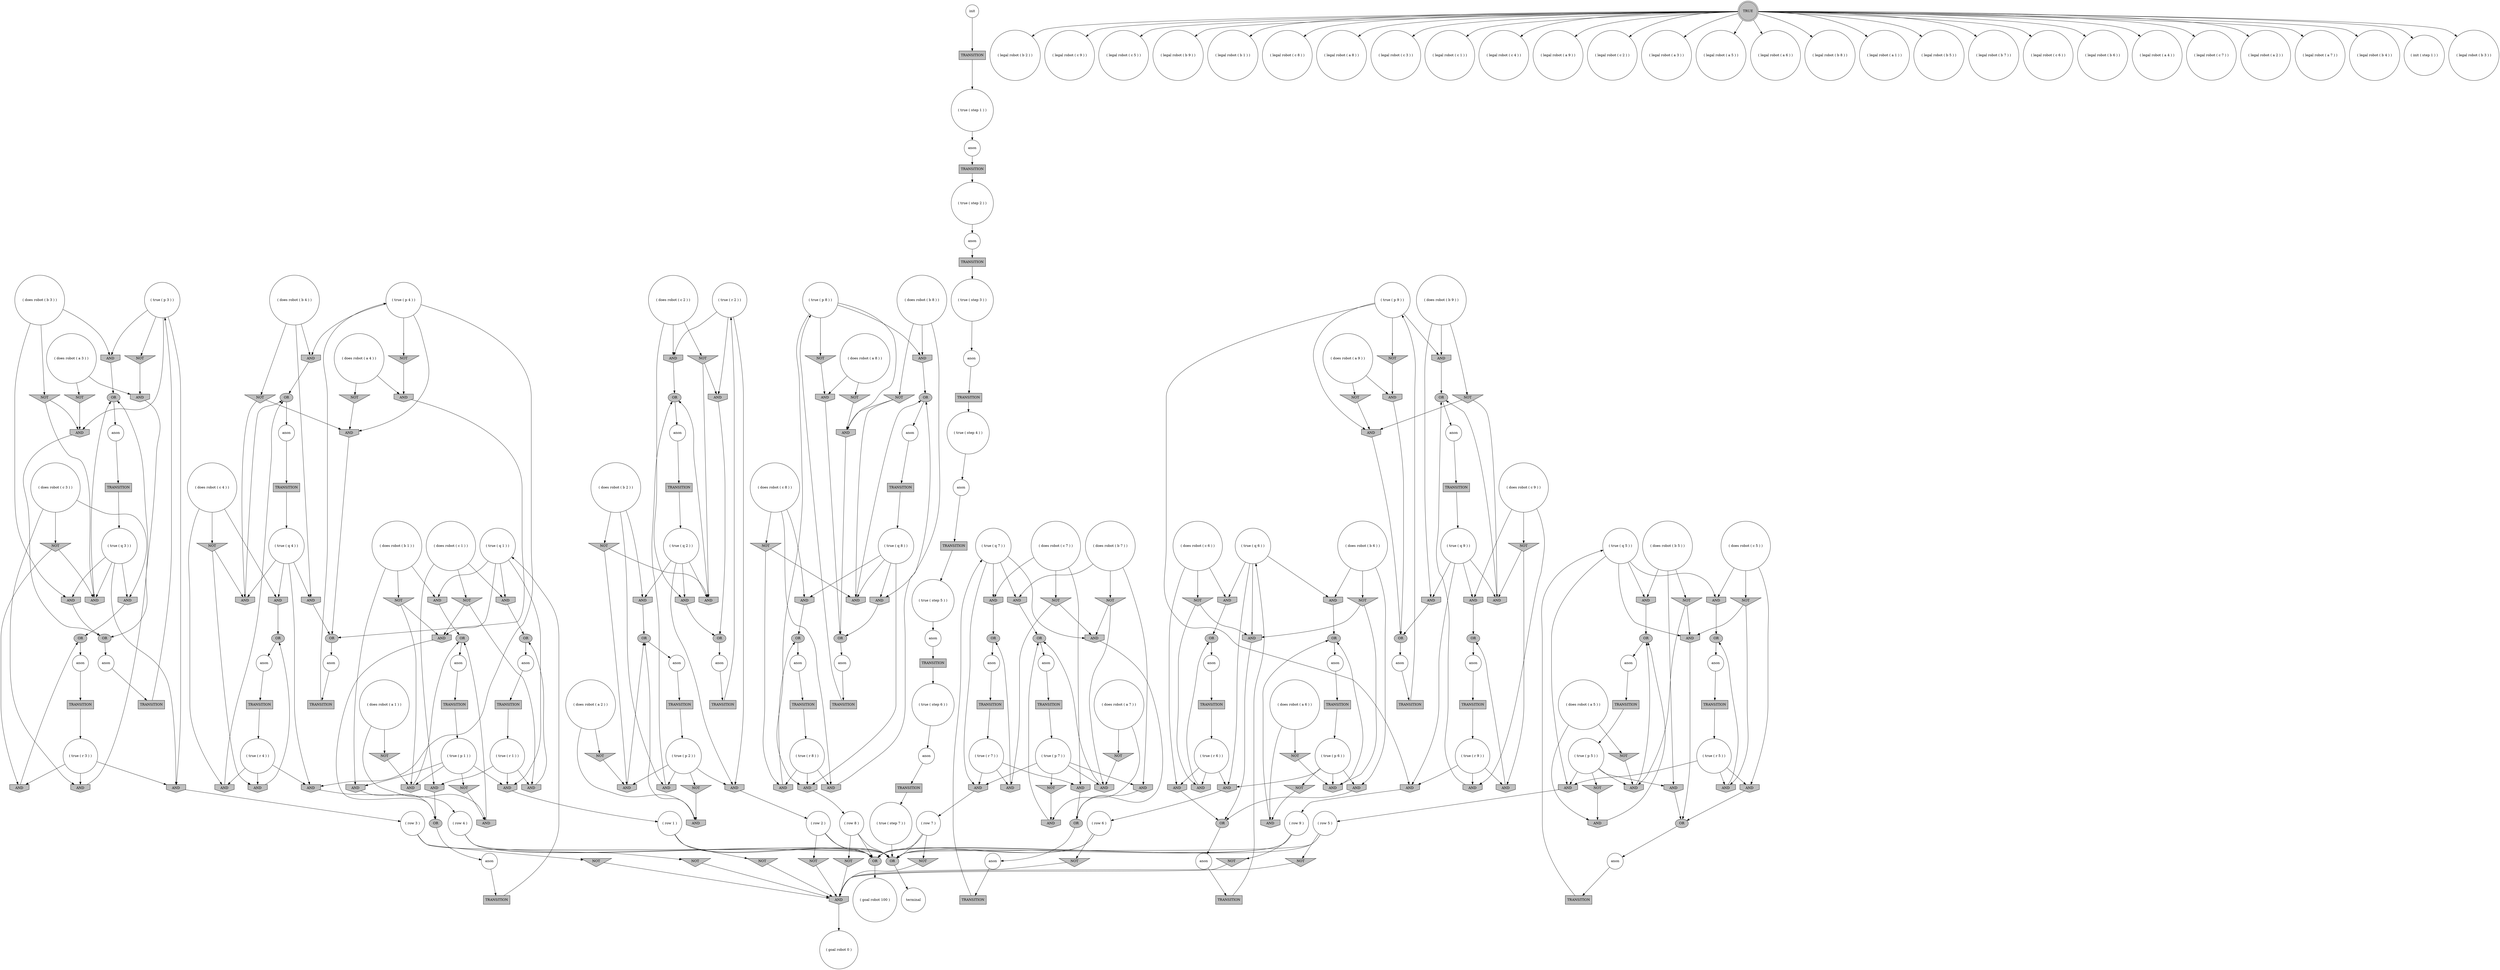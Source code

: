 digraph propNet
{
	"@2c8210fc"[shape=circle, style= filled, fillcolor=white, label="( true ( step 6 ) )"]; "@2c8210fc"->"@677456bc"; 
	"@67a5fb5a"[shape=circle, style= filled, fillcolor=white, label="( true ( p 3 ) )"]; "@67a5fb5a"->"@6726fef6"; "@67a5fb5a"->"@23bb9829"; "@67a5fb5a"->"@50c3d062"; "@67a5fb5a"->"@17eda64e"; 
	"@14e7bb91"[shape=circle, style= filled, fillcolor=white, label="( legal robot ( b 2 ) )"]; 
	"@63220fd1"[shape=circle, style= filled, fillcolor=white, label="( row 5 )"]; "@63220fd1"->"@76c7cadf"; "@63220fd1"->"@1898062f"; "@63220fd1"->"@6da05bdb"; 
	"@486af790"[shape=box, style= filled, fillcolor=grey, label="TRANSITION"]; "@486af790"->"@63a0eec3"; 
	"@7ff0a34"[shape=circle, style= filled, fillcolor=white, label="( does robot ( a 1 ) )"]; "@7ff0a34"->"@4b5386c2"; "@7ff0a34"->"@686fdca5"; 
	"@4fc4a198"[shape=invhouse, style= filled, fillcolor=grey, label="AND"]; "@4fc4a198"->"@54eb840f"; 
	"@6f628b8d"[shape=circle, style= filled, fillcolor=white, label="( does robot ( c 4 ) )"]; "@6f628b8d"->"@7f8837f1"; "@6f628b8d"->"@2eb80f1c"; "@6f628b8d"->"@1a21b97e"; 
	"@7bab2c3"[shape=circle, style= filled, fillcolor=white, label="( true ( step 1 ) )"]; "@7bab2c3"->"@feeb372"; 
	"@3739491b"[shape=invhouse, style= filled, fillcolor=grey, label="AND"]; "@3739491b"->"@4e07e80a"; 
	"@659e733e"[shape=circle, style= filled, fillcolor=white, label="( legal robot ( c 9 ) )"]; 
	"@6ea85b4"[shape=circle, style= filled, fillcolor=white, label="( does robot ( c 8 ) )"]; "@6ea85b4"->"@73e492d8"; "@6ea85b4"->"@eefeff8"; "@6ea85b4"->"@5dedb45"; 
	"@4ad61301"[shape=circle, style= filled, fillcolor=white, label="( does robot ( a 6 ) )"]; "@4ad61301"->"@aa0ebc2"; "@4ad61301"->"@5d4fa79d"; 
	"@14b03ea"[shape=box, style= filled, fillcolor=grey, label="TRANSITION"]; "@14b03ea"->"@796cefa8"; 
	"@39849daf"[shape=invtriangle, style= filled, fillcolor=grey, label="NOT"]; "@39849daf"->"@318c69a9"; "@39849daf"->"@74d8c3ee"; 
	"@67635aad"[shape=box, style= filled, fillcolor=grey, label="TRANSITION"]; "@67635aad"->"@56091d7c"; 
	"@2377ab84"[shape=box, style= filled, fillcolor=grey, label="TRANSITION"]; "@2377ab84"->"@7a73bc22"; 
	"@22f90137"[shape=circle, style= filled, fillcolor=white, label="( does robot ( a 9 ) )"]; "@22f90137"->"@3d2088db"; "@22f90137"->"@13f4cf6f"; 
	"@313816e0"[shape=invtriangle, style= filled, fillcolor=grey, label="NOT"]; "@313816e0"->"@5965e55e"; 
	"@7d9ccb73"[shape=invhouse, style= filled, fillcolor=grey, label="AND"]; "@7d9ccb73"->"@484dd014"; 
	"@20edbca8"[shape=invhouse, style= filled, fillcolor=grey, label="AND"]; "@20edbca8"->"@26e56ae"; 
	"@87b7b11"[shape=circle, style= filled, fillcolor=white, label="anon"]; "@87b7b11"->"@c77a748"; 
	"@1f48e23b"[shape=ellipse, style= filled, fillcolor=grey, label="OR"]; "@1f48e23b"->"@69fc9f88"; 
	"@14df33ae"[shape=ellipse, style= filled, fillcolor=grey, label="OR"]; "@14df33ae"->"@49b9ef36"; 
	"@1d2b9f14"[shape=circle, style= filled, fillcolor=white, label="( row 9 )"]; "@1d2b9f14"->"@76c7cadf"; "@1d2b9f14"->"@39bde3d2"; "@1d2b9f14"->"@6da05bdb"; 
	"@4d7c6bf"[shape=circle, style= filled, fillcolor=white, label="( does robot ( c 9 ) )"]; "@4d7c6bf"->"@69a18ee2"; "@4d7c6bf"->"@72392814"; "@4d7c6bf"->"@3bfc47"; 
	"@6ad21538"[shape=circle, style= filled, fillcolor=white, label="( goal robot 0 )"]; 
	"@3d2088db"[shape=invhouse, style= filled, fillcolor=grey, label="AND"]; "@3d2088db"->"@62a34b91"; 
	"@6b1ce2ad"[shape=circle, style= filled, fillcolor=white, label="anon"]; "@6b1ce2ad"->"@2dd5b883"; 
	"@64b041b0"[shape=box, style= filled, fillcolor=grey, label="TRANSITION"]; "@64b041b0"->"@487bd46a"; 
	"@698f352"[shape=circle, style= filled, fillcolor=white, label="anon"]; "@698f352"->"@14b03ea"; 
	"@7f32e910"[shape=box, style= filled, fillcolor=grey, label="TRANSITION"]; "@7f32e910"->"@4df93ace"; 
	"@7e92997e"[shape=invtriangle, style= filled, fillcolor=grey, label="NOT"]; "@7e92997e"->"@4a9b601d"; "@7e92997e"->"@304a0ac5"; 
	"@2a44b7f7"[shape=box, style= filled, fillcolor=grey, label="TRANSITION"]; "@2a44b7f7"->"@5cf346dc"; 
	"@7dc8f91e"[shape=circle, style= filled, fillcolor=white, label="( does robot ( c 6 ) )"]; "@7dc8f91e"->"@7746df77"; "@7dc8f91e"->"@2a47b35d"; "@7dc8f91e"->"@155b6116"; 
	"@356602cb"[shape=ellipse, style= filled, fillcolor=grey, label="OR"]; "@356602cb"->"@3c4178d0"; 
	"@22489c42"[shape=circle, style= filled, fillcolor=white, label="( legal robot ( c 5 ) )"]; 
	"@1f635484"[shape=invhouse, style= filled, fillcolor=grey, label="AND"]; "@1f635484"->"@238e8fe0"; 
	"@6648938"[shape=invhouse, style= filled, fillcolor=grey, label="AND"]; "@6648938"->"@484dd014"; 
	"@2f8bbc98"[shape=invtriangle, style= filled, fillcolor=grey, label="NOT"]; "@2f8bbc98"->"@61b80d9b"; 
	"@c77a748"[shape=box, style= filled, fillcolor=grey, label="TRANSITION"]; "@c77a748"->"@636f2067"; 
	"@1c0b049a"[shape=invhouse, style= filled, fillcolor=grey, label="AND"]; "@1c0b049a"->"@4e07e80a"; 
	"@73e492d8"[shape=invhouse, style= filled, fillcolor=grey, label="AND"]; "@73e492d8"->"@fbb8694"; 
	"@60666a53"[shape=circle, style= filled, fillcolor=white, label="( row 3 )"]; "@60666a53"->"@76c7cadf"; "@60666a53"->"@6da05bdb"; "@60666a53"->"@2f8bbc98"; 
	"@4e07e80a"[shape=ellipse, style= filled, fillcolor=grey, label="OR"]; "@4e07e80a"->"@6913108b"; 
	"@264d40df"[shape=invtriangle, style= filled, fillcolor=grey, label="NOT"]; "@264d40df"->"@19de041e"; "@264d40df"->"@18856447"; 
	"@a2ba05"[shape=circle, style= filled, fillcolor=white, label="( legal robot ( b 9 ) )"]; 
	"@589cecf"[shape=box, style= filled, fillcolor=grey, label="TRANSITION"]; "@589cecf"->"@786167d"; 
	"@415b15ab"[shape=box, style= filled, fillcolor=grey, label="TRANSITION"]; "@415b15ab"->"@4aa193fe"; 
	"@4a9b601d"[shape=invhouse, style= filled, fillcolor=grey, label="AND"]; "@4a9b601d"->"@58dcdffc"; 
	"@7446a09b"[shape=invtriangle, style= filled, fillcolor=grey, label="NOT"]; "@7446a09b"->"@48da5bc0"; "@7446a09b"->"@58b45130"; 
	"@2586b11c"[shape=box, style= filled, fillcolor=grey, label="TRANSITION"]; "@2586b11c"->"@3241b635"; 
	"@44091520"[shape=invtriangle, style= filled, fillcolor=grey, label="NOT"]; "@44091520"->"@23bb9829"; "@44091520"->"@304a0ac5"; 
	"@132cd8d4"[shape=circle, style= filled, fillcolor=white, label="( does robot ( b 4 ) )"]; "@132cd8d4"->"@79123c5f"; "@132cd8d4"->"@654f5021"; "@132cd8d4"->"@4446a5c4"; 
	"@2484de3c"[shape=circle, style= filled, fillcolor=white, label="( true ( p 2 ) )"]; "@2484de3c"->"@20a83c2a"; "@2484de3c"->"@6f96eed5"; "@2484de3c"->"@469695f"; "@2484de3c"->"@3eeabd2f"; 
	"@3e617584"[shape=invhouse, style= filled, fillcolor=grey, label="AND"]; "@3e617584"->"@4e07e80a"; 
	"@140fbbbc"[shape=circle, style= filled, fillcolor=white, label="anon"]; "@140fbbbc"->"@64b041b0"; 
	"@1c4c94e5"[shape=circle, style= filled, fillcolor=white, label="( true ( q 2 ) )"]; "@1c4c94e5"->"@3c07ae6d"; "@1c4c94e5"->"@6f96eed5"; "@1c4c94e5"->"@22e38fca"; "@1c4c94e5"->"@74d8c3ee"; 
	"@4b5386c2"[shape=invtriangle, style= filled, fillcolor=grey, label="NOT"]; "@4b5386c2"->"@58b45130"; 
	"@6913108b"[shape=circle, style= filled, fillcolor=white, label="anon"]; "@6913108b"->"@1a687ae0"; 
	"@6487cd5c"[shape=circle, style= filled, fillcolor=white, label="anon"]; "@6487cd5c"->"@66e9b6a"; 
	"@4df93ace"[shape=circle, style= filled, fillcolor=white, label="( true ( q 6 ) )"]; "@4df93ace"->"@7746df77"; "@4df93ace"->"@32b8f675"; "@4df93ace"->"@899ff91"; "@4df93ace"->"@19de041e"; 
	"@44af17c7"[shape=circle, style= filled, fillcolor=white, label="( row 4 )"]; "@44af17c7"->"@76c7cadf"; "@44af17c7"->"@6da05bdb"; "@44af17c7"->"@7f0ab78a"; 
	"@7f0ab78a"[shape=invtriangle, style= filled, fillcolor=grey, label="NOT"]; "@7f0ab78a"->"@61b80d9b"; 
	"@786167d"[shape=circle, style= filled, fillcolor=white, label="( true ( r 8 ) )"]; "@786167d"->"@6e62be97"; "@786167d"->"@5dedb45"; "@786167d"->"@2a738a71"; 
	"@5170a650"[shape=circle, style= filled, fillcolor=white, label="( does robot ( b 8 ) )"]; "@5170a650"->"@7b6bb7d9"; "@5170a650"->"@708420ae"; "@5170a650"->"@3ab6f7f5"; 
	"@74a638fc"[shape=box, style= filled, fillcolor=grey, label="TRANSITION"]; "@74a638fc"->"@c58f769"; 
	"@48da5bc0"[shape=invhouse, style= filled, fillcolor=grey, label="AND"]; "@48da5bc0"->"@1f48e23b"; 
	"@13ced821"[shape=circle, style= filled, fillcolor=white, label="( does robot ( c 7 ) )"]; "@13ced821"->"@1f635484"; "@13ced821"->"@70cf68af"; "@13ced821"->"@20edbca8"; 
	"@1c39bf12"[shape=circle, style= filled, fillcolor=white, label="( true ( p 4 ) )"]; "@1c39bf12"->"@5ce8787a"; "@1c39bf12"->"@79123c5f"; "@1c39bf12"->"@148e7f54"; "@1c39bf12"->"@af4627"; 
	"@58dcdffc"[shape=ellipse, style= filled, fillcolor=grey, label="OR"]; "@58dcdffc"->"@cf546f8"; 
	"@70bdd2e7"[shape=invtriangle, style= filled, fillcolor=grey, label="NOT"]; "@70bdd2e7"->"@3e617584"; 
	"@5fb7565"[shape=circle, style= filled, fillcolor=white, label="( true ( q 1 ) )"]; "@5fb7565"->"@66863941"; "@5fb7565"->"@48da5bc0"; "@5fb7565"->"@61d688e2"; "@5fb7565"->"@5a0eddac"; 
	"@6f96eed5"[shape=invhouse, style= filled, fillcolor=grey, label="AND"]; "@6f96eed5"->"@12910b0b"; 
	"@314585"[shape=circle, style= filled, fillcolor=white, label="( does robot ( b 7 ) )"]; "@314585"->"@22cb1edc"; "@314585"->"@2735877f"; "@314585"->"@1c0b049a"; 
	"@72392814"[shape=invtriangle, style= filled, fillcolor=grey, label="NOT"]; "@72392814"->"@67673a2"; "@72392814"->"@152e7cb6"; 
	"@6da05bdb"[shape=ellipse, style= filled, fillcolor=grey, label="OR"]; "@6da05bdb"->"@3aeebf17"; 
	"@f3f348b"[shape=circle, style= filled, fillcolor=white, label="( does robot ( c 3 ) )"]; "@f3f348b"->"@dbb205a"; "@f3f348b"->"@7e92997e"; "@f3f348b"->"@d89d7eb"; 
	"@7331f919"[shape=circle, style= filled, fillcolor=white, label="anon"]; "@7331f919"->"@42ebaf12"; 
	"@3ab6f7f5"[shape=invtriangle, style= filled, fillcolor=grey, label="NOT"]; "@3ab6f7f5"->"@5965e55e"; "@3ab6f7f5"->"@425113f0"; 
	"@63a0eec3"[shape=circle, style= filled, fillcolor=white, label="( true ( step 4 ) )"]; "@63a0eec3"->"@87b7b11"; 
	"@307b56e"[shape=circle, style= filled, fillcolor=white, label="anon"]; "@307b56e"->"@74a638fc"; 
	"@6c97f621"[shape=circle, style= filled, fillcolor=white, label="anon"]; "@6c97f621"->"@67635aad"; 
	"@40944dbd"[shape=invhouse, style= filled, fillcolor=grey, label="AND"]; "@40944dbd"->"@dd0feea"; 
	"@4446a5c4"[shape=invhouse, style= filled, fillcolor=grey, label="AND"]; "@4446a5c4"->"@64623367"; 
	"@c0fe89a"[shape=invtriangle, style= filled, fillcolor=grey, label="NOT"]; "@c0fe89a"->"@686fdca5"; 
	"@2653aed4"[shape=box, style= filled, fillcolor=grey, label="TRANSITION"]; "@2653aed4"->"@2755d4be"; 
	"@32b8f675"[shape=invhouse, style= filled, fillcolor=grey, label="AND"]; "@32b8f675"->"@16a99013"; 
	"@1839474b"[shape=invhouse, style= filled, fillcolor=grey, label="AND"]; "@1839474b"->"@4b17b450"; 
	"@45f04ea6"[shape=invtriangle, style= filled, fillcolor=grey, label="NOT"]; "@45f04ea6"->"@23bb9829"; 
	"@46c0fc8e"[shape=circle, style= filled, fillcolor=white, label="( does robot ( a 3 ) )"]; "@46c0fc8e"->"@45f04ea6"; "@46c0fc8e"->"@73415727"; 
	"@487bd46a"[shape=circle, style= filled, fillcolor=white, label="( true ( r 5 ) )"]; "@487bd46a"->"@43eeba19"; "@487bd46a"->"@30db95a1"; "@487bd46a"->"@40944dbd"; 
	"@af4627"[shape=invhouse, style= filled, fillcolor=grey, label="AND"]; "@af4627"->"@44af17c7"; 
	"@59d794d"[shape=box, style= filled, fillcolor=grey, label="TRANSITION"]; "@59d794d"->"@67a5fb5a"; 
	"@73415727"[shape=invhouse, style= filled, fillcolor=grey, label="AND"]; "@73415727"->"@54eb840f"; 
	"@54c707c1"[shape=circle, style= filled, fillcolor=white, label="( does robot ( b 5 ) )"]; "@54c707c1"->"@56ce3b62"; "@54c707c1"->"@3e40f7a8"; "@54c707c1"->"@6648938"; 
	"@66863941"[shape=invhouse, style= filled, fillcolor=grey, label="AND"]; "@66863941"->"@7570b819"; 
	"@76c7cadf"[shape=ellipse, style= filled, fillcolor=grey, label="OR"]; "@76c7cadf"->"@36d83365"; 
	"@38f8ff42"[shape=circle, style= filled, fillcolor=white, label="( legal robot ( b 1 ) )"]; 
	"@741b3967"[shape=invhouse, style= filled, fillcolor=grey, label="AND"]; "@741b3967"->"@6ca02839"; 
	"@76086988"[shape=circle, style= filled, fillcolor=white, label="( legal robot ( c 8 ) )"]; 
	"@19fcbac1"[shape=circle, style= filled, fillcolor=white, label="anon"]; "@19fcbac1"->"@2586b11c"; 
	"@226e8504"[shape=circle, style= filled, fillcolor=white, label="( legal robot ( a 8 ) )"]; 
	"@134683c0"[shape=invhouse, style= filled, fillcolor=grey, label="AND"]; "@134683c0"->"@49d29a78"; 
	"@54eb840f"[shape=ellipse, style= filled, fillcolor=grey, label="OR"]; "@54eb840f"->"@322b2057"; 
	"@195b6aad"[shape=circle, style= filled, fillcolor=white, label="( does robot ( b 9 ) )"]; "@195b6aad"->"@40b890dc"; "@195b6aad"->"@134683c0"; "@195b6aad"->"@61e58565"; 
	"@18856447"[shape=invhouse, style= filled, fillcolor=grey, label="AND"]; "@18856447"->"@356602cb"; 
	"@6d7ffbf"[shape=circle, style= filled, fillcolor=white, label="( legal robot ( c 3 ) )"]; 
	"@530ce397"[shape=ellipse, style= filled, fillcolor=grey, label="OR"]; "@530ce397"->"@7331f919"; 
	"@4beb2473"[shape=circle, style= filled, fillcolor=white, label="( does robot ( a 8 ) )"]; "@4beb2473"->"@6ee6361e"; "@4beb2473"->"@313816e0"; 
	"@15e8e5a7"[shape=circle, style= filled, fillcolor=white, label="( true ( p 1 ) )"]; "@15e8e5a7"->"@66863941"; "@15e8e5a7"->"@4cd297c0"; "@15e8e5a7"->"@58b45130"; "@15e8e5a7"->"@c0fe89a"; 
	"@2d9b4fac"[shape=invtriangle, style= filled, fillcolor=grey, label="NOT"]; "@2d9b4fac"->"@61b80d9b"; 
	"@22e38fca"[shape=invhouse, style= filled, fillcolor=grey, label="AND"]; "@22e38fca"->"@2d58497c"; 
	"@33bc6533"[shape=invhouse, style= filled, fillcolor=grey, label="AND"]; "@33bc6533"->"@1d2b9f14"; 
	"@10731f3f"[shape=circle, style= filled, fillcolor=white, label="( legal robot ( c 1 ) )"]; 
	"@654f5021"[shape=invtriangle, style= filled, fillcolor=grey, label="NOT"]; "@654f5021"->"@3a15da7d"; "@654f5021"->"@148e7f54"; 
	"@5a388c74"[shape=circle, style= filled, fillcolor=white, label="( true ( r 6 ) )"]; "@5a388c74"->"@32b8f675"; "@5a388c74"->"@2a47b35d"; "@5a388c74"->"@2242f64e"; 
	"@ff21056"[shape=circle, style= filled, fillcolor=white, label="anon"]; "@ff21056"->"@6fa8bd74"; 
	"@23b6c184"[shape=circle, style= filled, fillcolor=white, label="anon"]; "@23b6c184"->"@4ce76438"; 
	"@74d8c3ee"[shape=invhouse, style= filled, fillcolor=grey, label="AND"]; "@74d8c3ee"->"@3600e312"; 
	"@28caea19"[shape=box, style= filled, fillcolor=grey, label="TRANSITION"]; "@28caea19"->"@1c190c99"; 
	"@64428527"[shape=circle, style= filled, fillcolor=white, label="( does robot ( c 5 ) )"]; "@64428527"->"@30db95a1"; "@64428527"->"@4b33f6dd"; "@64428527"->"@48fafd42"; 
	"@55eb1db2"[shape=invtriangle, style= filled, fillcolor=grey, label="NOT"]; "@55eb1db2"->"@3eeabd2f"; 
	"@7b6bb7d9"[shape=invhouse, style= filled, fillcolor=grey, label="AND"]; "@7b6bb7d9"->"@47ed081"; 
	"@10439d3b"[shape=box, style= filled, fillcolor=grey, label="TRANSITION"]; "@10439d3b"->"@2484de3c"; 
	"@71fc3828"[shape=invhouse, style= filled, fillcolor=grey, label="AND"]; "@71fc3828"->"@7168afdd"; 
	"@4599d5b"[shape=circle, style= filled, fillcolor=white, label="( does robot ( a 4 ) )"]; "@4599d5b"->"@6b0cc9b4"; "@4599d5b"->"@223dc13d"; 
	"@69fc9f88"[shape=circle, style= filled, fillcolor=white, label="anon"]; "@69fc9f88"->"@1c493dca"; 
	"@155b6116"[shape=invtriangle, style= filled, fillcolor=grey, label="NOT"]; "@155b6116"->"@2242f64e"; "@155b6116"->"@19de041e"; 
	"@6ee6361e"[shape=invhouse, style= filled, fillcolor=grey, label="AND"]; "@6ee6361e"->"@14df33ae"; 
	"@6080669d"[shape=circle, style= filled, fillcolor=white, label="anon"]; "@6080669d"->"@589cecf"; 
	"@6b0cc9b4"[shape=invtriangle, style= filled, fillcolor=grey, label="NOT"]; "@6b0cc9b4"->"@148e7f54"; 
	"@64623367"[shape=ellipse, style= filled, fillcolor=grey, label="OR"]; "@64623367"->"@6b1ce2ad"; 
	"@19de041e"[shape=invhouse, style= filled, fillcolor=grey, label="AND"]; "@19de041e"->"@6ca02839"; 
	"@42ebaf12"[shape=box, style= filled, fillcolor=grey, label="TRANSITION"]; "@42ebaf12"->"@54be8c3e"; 
	"@7168afdd"[shape=ellipse, style= filled, fillcolor=grey, label="OR"]; "@7168afdd"->"@ff21056"; 
	"@39bde3d2"[shape=invtriangle, style= filled, fillcolor=grey, label="NOT"]; "@39bde3d2"->"@61b80d9b"; 
	"@5025bd56"[shape=invhouse, style= filled, fillcolor=grey, label="AND"]; "@5025bd56"->"@3600e312"; 
	"@2735877f"[shape=invhouse, style= filled, fillcolor=grey, label="AND"]; "@2735877f"->"@26e56ae"; 
	"@2242f64e"[shape=invhouse, style= filled, fillcolor=grey, label="AND"]; "@2242f64e"->"@5d0e8647"; 
	"@219b6225"[shape=circle, style= filled, fillcolor=white, label="anon"]; "@219b6225"->"@42bc0eba"; 
	"@4aa193fe"[shape=circle, style= filled, fillcolor=white, label="( true ( r 9 ) )"]; "@4aa193fe"->"@67673a2"; "@4aa193fe"->"@69a18ee2"; "@4aa193fe"->"@33bc6533"; 
	"@1c493dca"[shape=box, style= filled, fillcolor=grey, label="TRANSITION"]; "@1c493dca"->"@5fb7565"; 
	"@53786b79"[shape=circle, style= filled, fillcolor=white, label="( legal robot ( c 4 ) )"]; 
	"@cf546f8"[shape=circle, style= filled, fillcolor=white, label="anon"]; "@cf546f8"->"@6b64bff9"; 
	"@c9c6201"[shape=invtriangle, style= filled, fillcolor=grey, label="NOT"]; "@c9c6201"->"@6ee6361e"; 
	"@2755d4be"[shape=circle, style= filled, fillcolor=white, label="( true ( p 6 ) )"]; "@2755d4be"->"@32b8f675"; "@2755d4be"->"@741b3967"; "@2755d4be"->"@18856447"; "@2755d4be"->"@4f444356"; 
	"@36d83365"[shape=circle, style= filled, fillcolor=white, label="( goal robot 100 )"]; 
	"@15517e5e"[shape=invhouse, style= filled, fillcolor=grey, label="AND"]; "@15517e5e"->"@1f48e23b"; 
	"@706a4d1a"[shape=circle, style= filled, fillcolor=white, label="( does robot ( a 7 ) )"]; "@706a4d1a"->"@673a95af"; "@706a4d1a"->"@3e617584"; 
	"@5d0e8647"[shape=ellipse, style= filled, fillcolor=grey, label="OR"]; "@5d0e8647"->"@6491cf0b"; 
	"@2a47b35d"[shape=invhouse, style= filled, fillcolor=grey, label="AND"]; "@2a47b35d"->"@6ca02839"; 
	"@fbb8694"[shape=ellipse, style= filled, fillcolor=grey, label="OR"]; "@fbb8694"->"@6080669d"; 
	"@23bb9829"[shape=invhouse, style= filled, fillcolor=grey, label="AND"]; "@23bb9829"->"@54eb840f"; 
	"@2d58497c"[shape=ellipse, style= filled, fillcolor=grey, label="OR"]; "@2d58497c"->"@7f408325"; 
	"@4ab4faeb"[shape=circle, style= filled, fillcolor=white, label="( legal robot ( a 9 ) )"]; 
	"@43422d0b"[shape=invtriangle, style= filled, fillcolor=grey, label="NOT"]; "@43422d0b"->"@61b80d9b"; 
	"@2d5e8aa5"[shape=invhouse, style= filled, fillcolor=grey, label="AND"]; "@2d5e8aa5"->"@62a34b91"; 
	"@67214626"[shape=circle, style= filled, fillcolor=white, label="( does robot ( c 2 ) )"]; "@67214626"->"@3c07ae6d"; "@67214626"->"@39849daf"; "@67214626"->"@5025bd56"; 
	"@899ff91"[shape=invhouse, style= filled, fillcolor=grey, label="AND"]; "@899ff91"->"@356602cb"; 
	"@6e62be97"[shape=invhouse, style= filled, fillcolor=grey, label="AND"]; "@6e62be97"->"@5585c0de"; 
	"@42bc0eba"[shape=box, style= filled, fillcolor=grey, label="TRANSITION"]; "@42bc0eba"->"@622f996f"; 
	"@238e8fe0"[shape=ellipse, style= filled, fillcolor=grey, label="OR"]; "@238e8fe0"->"@6487cd5c"; 
	"@13f16b4"[shape=circle, style= filled, fillcolor=white, label="anon"]; "@13f16b4"->"@63edf84f"; 
	"@21cf243b"[shape=box, style= filled, fillcolor=grey, label="TRANSITION"]; "@21cf243b"->"@1c4c94e5"; 
	"@223dc13d"[shape=invhouse, style= filled, fillcolor=grey, label="AND"]; "@223dc13d"->"@64623367"; 
	"@470794d4"[shape=box, style= filled, fillcolor=grey, label="TRANSITION"]; "@470794d4"->"@2364de59"; 
	"@7570b819"[shape=circle, style= filled, fillcolor=white, label="( row 1 )"]; "@7570b819"->"@76c7cadf"; "@7570b819"->"@43422d0b"; "@7570b819"->"@6da05bdb"; 
	"@5965e55e"[shape=invhouse, style= filled, fillcolor=grey, label="AND"]; "@5965e55e"->"@14df33ae"; 
	"@622f996f"[shape=circle, style= filled, fillcolor=white, label="( true ( q 9 ) )"]; "@622f996f"->"@33bc6533"; "@622f996f"->"@61e58565"; "@622f996f"->"@3bfc47"; "@622f996f"->"@152e7cb6"; 
	"@79123c5f"[shape=invhouse, style= filled, fillcolor=grey, label="AND"]; "@79123c5f"->"@60487c5f"; 
	"@36dd725b"[shape=circle, style= filled, fillcolor=white, label="anon"]; "@36dd725b"->"@28caea19"; 
	"@305e9d7a"[shape=box, style= filled, fillcolor=grey, label="TRANSITION"]; "@305e9d7a"->"@7bab2c3"; 
	"@5a01f91"[shape=circle, style= filled, fillcolor=white, label="( legal robot ( c 2 ) )"]; 
	"@61b80d9b"[shape=invhouse, style= filled, fillcolor=grey, label="AND"]; "@61b80d9b"->"@6ad21538"; 
	"@45570f5c"[shape=invhouse, style= filled, fillcolor=grey, label="AND"]; "@45570f5c"->"@26e56ae"; 
	"@2fc5809e"[shape=circle, style= filled, fillcolor=white, label="( legal robot ( a 3 ) )"]; 
	"@22cb1edc"[shape=invtriangle, style= filled, fillcolor=grey, label="NOT"]; "@22cb1edc"->"@3739491b"; "@22cb1edc"->"@45570f5c"; 
	"@63edf84f"[shape=box, style= filled, fillcolor=grey, label="TRANSITION"]; "@63edf84f"->"@326cbecf"; 
	"@469695f"[shape=invhouse, style= filled, fillcolor=grey, label="AND"]; "@469695f"->"@3600e312"; 
	"@1ae2b9e5"[shape=invhouse, style= filled, fillcolor=grey, label="AND"]; "@1ae2b9e5"->"@785606f3"; 
	"@feeb372"[shape=circle, style= filled, fillcolor=white, label="anon"]; "@feeb372"->"@479d4f72"; 
	"@54be8c3e"[shape=circle, style= filled, fillcolor=white, label="( true ( q 3 ) )"]; "@54be8c3e"->"@6726fef6"; "@54be8c3e"->"@d89d7eb"; "@54be8c3e"->"@304a0ac5"; "@54be8c3e"->"@4fc4a198"; 
	"@caa559d"[shape=circle, style= filled, fillcolor=white, label="( legal robot ( a 5 ) )"]; 
	"@743bce70"[shape=circle, style= filled, fillcolor=white, label="anon"]; "@743bce70"->"@21cf243b"; 
	"@5d4fa79d"[shape=invtriangle, style= filled, fillcolor=grey, label="NOT"]; "@5d4fa79d"->"@18856447"; 
	"@4ce76438"[shape=box, style= filled, fillcolor=grey, label="TRANSITION"]; "@4ce76438"->"@2c8210fc"; 
	"@7f408325"[shape=circle, style= filled, fillcolor=white, label="anon"]; "@7f408325"->"@10439d3b"; 
	"@62a34b91"[shape=ellipse, style= filled, fillcolor=grey, label="OR"]; "@62a34b91"->"@4eb64f2e"; 
	"@3241b635"[shape=circle, style= filled, fillcolor=white, label="( true ( q 7 ) )"]; "@3241b635"->"@45570f5c"; "@3241b635"->"@1f635484"; "@3241b635"->"@1ae2b9e5"; "@3241b635"->"@1c0b049a"; 
	"@65cb048e"[shape=circle, style= filled, fillcolor=white, label="( true ( r 1 ) )"]; "@65cb048e"->"@66863941"; "@65cb048e"->"@15517e5e"; "@65cb048e"->"@71fc3828"; 
	"@66a8a81c"[shape=circle, style= filled, fillcolor=white, label="( legal robot ( a 6 ) )"]; 
	"@5585c0de"[shape=circle, style= filled, fillcolor=white, label="( row 8 )"]; "@5585c0de"->"@76c7cadf"; "@5585c0de"->"@1b332109"; "@5585c0de"->"@6da05bdb"; 
	"@3ffaf3f4"[shape=box, style= filled, fillcolor=grey, label="TRANSITION"]; "@3ffaf3f4"->"@12fcdf5"; 
	"@708420ae"[shape=invhouse, style= filled, fillcolor=grey, label="AND"]; "@708420ae"->"@14df33ae"; 
	"@12910b0b"[shape=circle, style= filled, fillcolor=white, label="( row 2 )"]; "@12910b0b"->"@76c7cadf"; "@12910b0b"->"@2d9b4fac"; "@12910b0b"->"@6da05bdb"; 
	"@d89d7eb"[shape=invhouse, style= filled, fillcolor=grey, label="AND"]; "@d89d7eb"->"@58dcdffc"; 
	"@6c98a8b8"[shape=circle, style= filled, fillcolor=white, label="( true ( step 2 ) )"]; "@6c98a8b8"->"@307b56e"; 
	"@7a73bc22"[shape=circle, style= filled, fillcolor=white, label="( true ( p 9 ) )"]; "@7a73bc22"->"@134683c0"; "@7a73bc22"->"@33bc6533"; "@7a73bc22"->"@2d5e8aa5"; "@7a73bc22"->"@54c6a3a0"; 
	"@dd0feea"[shape=ellipse, style= filled, fillcolor=grey, label="OR"]; "@dd0feea"->"@140fbbbc"; 
	"@4a6f19d5"[shape=circle, style= filled, fillcolor=white, label="( does robot ( b 3 ) )"]; "@4a6f19d5"->"@50c3d062"; "@4a6f19d5"->"@44091520"; "@4a6f19d5"->"@4fc4a198"; 
	"@2a738a71"[shape=invhouse, style= filled, fillcolor=grey, label="AND"]; "@2a738a71"->"@fbb8694"; 
	"@6726fef6"[shape=invhouse, style= filled, fillcolor=grey, label="AND"]; "@6726fef6"->"@60666a53"; 
	"@3aeebf17"[shape=circle, style= filled, fillcolor=white, label="terminal"]; 
	"@2364de59"[shape=circle, style= filled, fillcolor=white, label="( true ( q 8 ) )"]; "@2364de59"->"@73e492d8"; "@2364de59"->"@6e62be97"; "@2364de59"->"@708420ae"; "@2364de59"->"@425113f0"; 
	"@12fcdf5"[shape=circle, style= filled, fillcolor=white, label="( true ( step 7 ) )"]; "@12fcdf5"->"@6da05bdb"; 
	"@633e6346"[shape=circle, style= filled, fillcolor=white, label="( legal robot ( b 8 ) )"]; 
	"@2dabcea"[shape=circle, style= filled, fillcolor=white, label="( legal robot ( a 1 ) )"]; 
	"@6491cf0b"[shape=circle, style= filled, fillcolor=white, label="anon"]; "@6491cf0b"->"@2f2e43f1"; 
	"@4799a84f"[shape=circle, style= filled, fillcolor=white, label="( legal robot ( b 5 ) )"]; 
	"@1a21b97e"[shape=invhouse, style= filled, fillcolor=grey, label="AND"]; "@1a21b97e"->"@560508be"; 
	"@785606f3"[shape=circle, style= filled, fillcolor=white, label="( row 7 )"]; "@785606f3"->"@76c7cadf"; "@785606f3"->"@6da05bdb"; "@785606f3"->"@370aa282"; 
	"@69a18ee2"[shape=invhouse, style= filled, fillcolor=grey, label="AND"]; "@69a18ee2"->"@49d29a78"; 
	"@1e883644"[shape=circle, style= filled, fillcolor=white, label="( legal robot ( b 7 ) )"]; 
	"@c58f769"[shape=circle, style= filled, fillcolor=white, label="( true ( step 3 ) )"]; "@c58f769"->"@37c3432a"; 
	"@2523defe"[shape=circle, style= filled, fillcolor=white, label="anon"]; "@2523defe"->"@415b15ab"; 
	"@56ce3b62"[shape=invtriangle, style= filled, fillcolor=grey, label="NOT"]; "@56ce3b62"->"@1839474b"; "@56ce3b62"->"@7d9ccb73"; 
	"@5ce8787a"[shape=invtriangle, style= filled, fillcolor=grey, label="NOT"]; "@5ce8787a"->"@223dc13d"; 
	"@3e40f7a8"[shape=invhouse, style= filled, fillcolor=grey, label="AND"]; "@3e40f7a8"->"@4b17b450"; 
	"@3219ee8a"[shape=circle, style= filled, fillcolor=white, label="( true ( r 7 ) )"]; "@3219ee8a"->"@40e1f305"; "@3219ee8a"->"@1ae2b9e5"; "@3219ee8a"->"@20edbca8"; 
	"@35e80f3a"[shape=invhouse, style= filled, fillcolor=grey, label="AND"]; "@35e80f3a"->"@560508be"; 
	"@50c3d062"[shape=invhouse, style= filled, fillcolor=grey, label="AND"]; "@50c3d062"->"@530ce397"; 
	"@dbb205a"[shape=invhouse, style= filled, fillcolor=grey, label="AND"]; "@dbb205a"->"@530ce397"; 
	"@47ed081"[shape=ellipse, style= filled, fillcolor=grey, label="OR"]; "@47ed081"->"@21aac775"; 
	"@40e1f305"[shape=invhouse, style= filled, fillcolor=grey, label="AND"]; "@40e1f305"->"@238e8fe0"; 
	"@6ca02839"[shape=ellipse, style= filled, fillcolor=grey, label="OR"]; "@6ca02839"->"@6b0ede6"; 
	"@66a33414"[shape=box, style= filled, fillcolor=grey, label="TRANSITION"]; "@66a33414"->"@163fc47c"; 
	"@4cd297c0"[shape=invhouse, style= filled, fillcolor=grey, label="AND"]; "@4cd297c0"->"@1f48e23b"; 
	"@3600e312"[shape=ellipse, style= filled, fillcolor=grey, label="OR"]; "@3600e312"->"@743bce70"; 
	"@4ecd51ad"[shape=circle, style= filled, fillcolor=white, label="( does robot ( a 5 ) )"]; "@4ecd51ad"->"@15e0a283"; "@4ecd51ad"->"@7696452"; 
	"@2b52b6f5"[shape=circle, style= filled, fillcolor=white, label="( true ( p 7 ) )"]; "@2b52b6f5"->"@3739491b"; "@2b52b6f5"->"@1ae2b9e5"; "@2b52b6f5"->"@2735877f"; "@2b52b6f5"->"@70bdd2e7"; 
	"@4b17b450"[shape=ellipse, style= filled, fillcolor=grey, label="OR"]; "@4b17b450"->"@13f16b4"; 
	"@20a83c2a"[shape=invtriangle, style= filled, fillcolor=grey, label="NOT"]; "@20a83c2a"->"@505fa26"; 
	"@21aac775"[shape=circle, style= filled, fillcolor=white, label="anon"]; "@21aac775"->"@470794d4"; 
	"@20773d03"[shape=circle, style= filled, fillcolor=white, label="( does robot ( b 1 ) )"]; "@20773d03"->"@61d688e2"; "@20773d03"->"@7446a09b"; "@20773d03"->"@4cd297c0"; 
	"@7d7082d8"[shape=circle, style= filled, fillcolor=white, label="( legal robot ( c 6 ) )"]; 
	"@14ee3dee"[shape=ellipse, style= filled, fillcolor=grey, label="OR"]; "@14ee3dee"->"@2523defe"; 
	"@2690ed81"[shape=invtriangle, style= filled, fillcolor=grey, label="NOT"]; "@2690ed81"->"@3eeabd2f"; "@2690ed81"->"@74d8c3ee"; 
	"@55d91364"[shape=circle, style= filled, fillcolor=white, label="( legal robot ( b 6 ) )"]; 
	"@636f2067"[shape=circle, style= filled, fillcolor=white, label="( true ( step 5 ) )"]; "@636f2067"->"@23b6c184"; 
	"@61d688e2"[shape=invhouse, style= filled, fillcolor=grey, label="AND"]; "@61d688e2"->"@23087d61"; 
	"@26e56ae"[shape=ellipse, style= filled, fillcolor=grey, label="OR"]; "@26e56ae"->"@19fcbac1"; 
	"@5b184326"[shape=invtriangle, style= filled, fillcolor=grey, label="NOT"]; "@5b184326"->"@15e0a283"; 
	"@425113f0"[shape=invhouse, style= filled, fillcolor=grey, label="AND"]; "@425113f0"->"@47ed081"; 
	"@560508be"[shape=ellipse, style= filled, fillcolor=grey, label="OR"]; "@560508be"->"@64811e10"; 
	"@3c4178d0"[shape=circle, style= filled, fillcolor=white, label="anon"]; "@3c4178d0"->"@2653aed4"; 
	"@30db95a1"[shape=invhouse, style= filled, fillcolor=grey, label="AND"]; "@30db95a1"->"@484dd014"; 
	"@7f8837f1"[shape=invhouse, style= filled, fillcolor=grey, label="AND"]; "@7f8837f1"->"@60487c5f"; 
	"@dec3c6d"[shape=doublecircle, style= filled, fillcolor=grey, label="TRUE"]; "@dec3c6d"->"@7d7082d8"; "@dec3c6d"->"@55d91364"; "@dec3c6d"->"@a2ba05"; "@dec3c6d"->"@14e7bb91"; "@dec3c6d"->"@38f8ff42"; "@dec3c6d"->"@3b064a6d"; "@dec3c6d"->"@659e733e"; "@dec3c6d"->"@76086988"; "@dec3c6d"->"@226e8504"; "@dec3c6d"->"@633e6346"; "@dec3c6d"->"@2dabcea"; "@dec3c6d"->"@5a01f91"; "@dec3c6d"->"@4799a84f"; "@dec3c6d"->"@4d0ac2a3"; "@dec3c6d"->"@4f7f1d92"; "@dec3c6d"->"@6d7ffbf"; "@dec3c6d"->"@1e883644"; "@dec3c6d"->"@2fc5809e"; "@dec3c6d"->"@53786b79"; "@dec3c6d"->"@1a005861"; "@dec3c6d"->"@10731f3f"; "@dec3c6d"->"@3b629e96"; "@dec3c6d"->"@caa559d"; "@dec3c6d"->"@22489c42"; "@dec3c6d"->"@4ab4faeb"; "@dec3c6d"->"@4ed7581b"; "@dec3c6d"->"@66a8a81c"; "@dec3c6d"->"@79cb374f"; 
	"@40b890dc"[shape=invtriangle, style= filled, fillcolor=grey, label="NOT"]; "@40b890dc"->"@2d5e8aa5"; "@40b890dc"->"@152e7cb6"; 
	"@4ec1429c"[shape=invtriangle, style= filled, fillcolor=grey, label="NOT"]; "@4ec1429c"->"@48da5bc0"; "@4ec1429c"->"@71fc3828"; 
	"@479d4f72"[shape=box, style= filled, fillcolor=grey, label="TRANSITION"]; "@479d4f72"->"@6c98a8b8"; 
	"@5dedb45"[shape=invhouse, style= filled, fillcolor=grey, label="AND"]; "@5dedb45"->"@47ed081"; 
	"@6fa8bd74"[shape=box, style= filled, fillcolor=grey, label="TRANSITION"]; "@6fa8bd74"->"@65cb048e"; 
	"@1b332109"[shape=invtriangle, style= filled, fillcolor=grey, label="NOT"]; "@1b332109"->"@61b80d9b"; 
	"@1c190c99"[shape=circle, style= filled, fillcolor=white, label="( true ( q 4 ) )"]; "@1c190c99"->"@3a15da7d"; "@1c190c99"->"@af4627"; "@1c190c99"->"@1a21b97e"; "@1c190c99"->"@4446a5c4"; 
	"@5a0eddac"[shape=invhouse, style= filled, fillcolor=grey, label="AND"]; "@5a0eddac"->"@7168afdd"; 
	"@4d0ac2a3"[shape=circle, style= filled, fillcolor=white, label="( legal robot ( c 7 ) )"]; 
	"@4f7f1d92"[shape=circle, style= filled, fillcolor=white, label="( legal robot ( a 2 ) )"]; 
	"@2bd648e2"[shape=box, style= filled, fillcolor=grey, label="TRANSITION"]; "@2bd648e2"->"@15e8e5a7"; 
	"@70cf68af"[shape=invtriangle, style= filled, fillcolor=grey, label="NOT"]; "@70cf68af"->"@45570f5c"; "@70cf68af"->"@40e1f305"; 
	"@1a687ae0"[shape=box, style= filled, fillcolor=grey, label="TRANSITION"]; "@1a687ae0"->"@2b52b6f5"; 
	"@326cbecf"[shape=circle, style= filled, fillcolor=white, label="( true ( p 5 ) )"]; "@326cbecf"->"@43eeba19"; "@326cbecf"->"@1839474b"; "@326cbecf"->"@6648938"; "@326cbecf"->"@5b184326"; 
	"@24be0446"[shape=invtriangle, style= filled, fillcolor=grey, label="NOT"]; "@24be0446"->"@61b80d9b"; 
	"@16a99013"[shape=circle, style= filled, fillcolor=white, label="( row 6 )"]; "@16a99013"->"@76c7cadf"; "@16a99013"->"@24be0446"; "@16a99013"->"@6da05bdb"; 
	"@686fdca5"[shape=invhouse, style= filled, fillcolor=grey, label="AND"]; "@686fdca5"->"@23087d61"; 
	"@1e34f445"[shape=circle, style= filled, fillcolor=white, label="( does robot ( b 2 ) )"]; "@1e34f445"->"@2690ed81"; "@1e34f445"->"@22e38fca"; "@1e34f445"->"@469695f"; 
	"@1a005861"[shape=circle, style= filled, fillcolor=white, label="( legal robot ( a 7 ) )"]; 
	"@152e7cb6"[shape=invhouse, style= filled, fillcolor=grey, label="AND"]; "@152e7cb6"->"@49d29a78"; 
	"@304a0ac5"[shape=invhouse, style= filled, fillcolor=grey, label="AND"]; "@304a0ac5"->"@530ce397"; 
	"@673a95af"[shape=invtriangle, style= filled, fillcolor=grey, label="NOT"]; "@673a95af"->"@3739491b"; 
	"@23087d61"[shape=ellipse, style= filled, fillcolor=grey, label="OR"]; "@23087d61"->"@25f7d3f"; 
	"@318c69a9"[shape=invhouse, style= filled, fillcolor=grey, label="AND"]; "@318c69a9"->"@20b00ec2"; 
	"@677456bc"[shape=circle, style= filled, fillcolor=white, label="anon"]; "@677456bc"->"@3ffaf3f4"; 
	"@20b00ec2"[shape=ellipse, style= filled, fillcolor=grey, label="OR"]; "@20b00ec2"->"@698f352"; 
	"@1867ec28"[shape=circle, style= filled, fillcolor=white, label="( does robot ( c 1 ) )"]; "@1867ec28"->"@4ec1429c"; "@1867ec28"->"@15517e5e"; "@1867ec28"->"@5a0eddac"; 
	"@2dd5b883"[shape=box, style= filled, fillcolor=grey, label="TRANSITION"]; "@2dd5b883"->"@1c39bf12"; 
	"@7696452"[shape=invtriangle, style= filled, fillcolor=grey, label="NOT"]; "@7696452"->"@1839474b"; 
	"@58b45130"[shape=invhouse, style= filled, fillcolor=grey, label="AND"]; "@58b45130"->"@23087d61"; 
	"@2f2e43f1"[shape=box, style= filled, fillcolor=grey, label="TRANSITION"]; "@2f2e43f1"->"@5a388c74"; 
	"@4f444356"[shape=invtriangle, style= filled, fillcolor=grey, label="NOT"]; "@4f444356"->"@aa0ebc2"; 
	"@66e9b6a"[shape=box, style= filled, fillcolor=grey, label="TRANSITION"]; "@66e9b6a"->"@3219ee8a"; 
	"@163fc47c"[shape=circle, style= filled, fillcolor=white, label="( true ( r 4 ) )"]; "@163fc47c"->"@7f8837f1"; "@163fc47c"->"@af4627"; "@163fc47c"->"@35e80f3a"; 
	"@43eeba19"[shape=invhouse, style= filled, fillcolor=grey, label="AND"]; "@43eeba19"->"@63220fd1"; 
	"@67673a2"[shape=invhouse, style= filled, fillcolor=grey, label="AND"]; "@67673a2"->"@14ee3dee"; 
	"@4b33f6dd"[shape=invtriangle, style= filled, fillcolor=grey, label="NOT"]; "@4b33f6dd"->"@7d9ccb73"; "@4b33f6dd"->"@40944dbd"; 
	"@17eda64e"[shape=invtriangle, style= filled, fillcolor=grey, label="NOT"]; "@17eda64e"->"@73415727"; 
	"@61e58565"[shape=invhouse, style= filled, fillcolor=grey, label="AND"]; "@61e58565"->"@62a34b91"; 
	"@60487c5f"[shape=ellipse, style= filled, fillcolor=grey, label="OR"]; "@60487c5f"->"@36dd725b"; 
	"@3eeabd2f"[shape=invhouse, style= filled, fillcolor=grey, label="AND"]; "@3eeabd2f"->"@2d58497c"; 
	"@49b9ef36"[shape=circle, style= filled, fillcolor=white, label="anon"]; "@49b9ef36"->"@2a44b7f7"; 
	"@3b064a6d"[shape=circle, style= filled, fillcolor=white, label="( legal robot ( a 4 ) )"]; 
	"@3c07ae6d"[shape=invhouse, style= filled, fillcolor=grey, label="AND"]; "@3c07ae6d"->"@20b00ec2"; 
	"@25f7d3f"[shape=circle, style= filled, fillcolor=white, label="anon"]; "@25f7d3f"->"@2bd648e2"; 
	"@1898062f"[shape=invtriangle, style= filled, fillcolor=grey, label="NOT"]; "@1898062f"->"@61b80d9b"; 
	"@322b2057"[shape=circle, style= filled, fillcolor=white, label="anon"]; "@322b2057"->"@59d794d"; 
	"@2eb80f1c"[shape=invtriangle, style= filled, fillcolor=grey, label="NOT"]; "@2eb80f1c"->"@3a15da7d"; "@2eb80f1c"->"@35e80f3a"; 
	"@37c3432a"[shape=circle, style= filled, fillcolor=white, label="anon"]; "@37c3432a"->"@486af790"; 
	"@3876e5d"[shape=circle, style= filled, fillcolor=white, label="init"]; "@3876e5d"->"@305e9d7a"; 
	"@505fa26"[shape=invhouse, style= filled, fillcolor=grey, label="AND"]; "@505fa26"->"@2d58497c"; 
	"@796cefa8"[shape=circle, style= filled, fillcolor=white, label="( true ( r 2 ) )"]; "@796cefa8"->"@6f96eed5"; "@796cefa8"->"@318c69a9"; "@796cefa8"->"@5025bd56"; 
	"@6b0ede6"[shape=circle, style= filled, fillcolor=white, label="anon"]; "@6b0ede6"->"@7f32e910"; 
	"@48fafd42"[shape=invhouse, style= filled, fillcolor=grey, label="AND"]; "@48fafd42"->"@dd0feea"; 
	"@484dd014"[shape=ellipse, style= filled, fillcolor=grey, label="OR"]; "@484dd014"->"@6c97f621"; 
	"@6b64bff9"[shape=box, style= filled, fillcolor=grey, label="TRANSITION"]; "@6b64bff9"->"@1ec3362f"; 
	"@4eb64f2e"[shape=circle, style= filled, fillcolor=white, label="anon"]; "@4eb64f2e"->"@2377ab84"; 
	"@4b69d75d"[shape=circle, style= filled, fillcolor=white, label="( does robot ( a 2 ) )"]; "@4b69d75d"->"@55eb1db2"; "@4b69d75d"->"@505fa26"; 
	"@64811e10"[shape=circle, style= filled, fillcolor=white, label="anon"]; "@64811e10"->"@66a33414"; 
	"@3b629e96"[shape=circle, style= filled, fillcolor=white, label="( legal robot ( b 4 ) )"]; 
	"@370aa282"[shape=invtriangle, style= filled, fillcolor=grey, label="NOT"]; "@370aa282"->"@61b80d9b"; 
	"@13f4cf6f"[shape=invtriangle, style= filled, fillcolor=grey, label="NOT"]; "@13f4cf6f"->"@2d5e8aa5"; 
	"@7746df77"[shape=invhouse, style= filled, fillcolor=grey, label="AND"]; "@7746df77"->"@5d0e8647"; 
	"@15e0a283"[shape=invhouse, style= filled, fillcolor=grey, label="AND"]; "@15e0a283"->"@4b17b450"; 
	"@aa0ebc2"[shape=invhouse, style= filled, fillcolor=grey, label="AND"]; "@aa0ebc2"->"@356602cb"; 
	"@56091d7c"[shape=circle, style= filled, fillcolor=white, label="( true ( q 5 ) )"]; "@56091d7c"->"@43eeba19"; "@56091d7c"->"@3e40f7a8"; "@56091d7c"->"@48fafd42"; "@56091d7c"->"@7d9ccb73"; 
	"@eefeff8"[shape=invtriangle, style= filled, fillcolor=grey, label="NOT"]; "@eefeff8"->"@425113f0"; "@eefeff8"->"@2a738a71"; 
	"@49d29a78"[shape=ellipse, style= filled, fillcolor=grey, label="OR"]; "@49d29a78"->"@219b6225"; 
	"@3a15da7d"[shape=invhouse, style= filled, fillcolor=grey, label="AND"]; "@3a15da7d"->"@60487c5f"; 
	"@4ed7581b"[shape=circle, style= filled, fillcolor=white, label="( init ( step 1 ) )"]; 
	"@1ec3362f"[shape=circle, style= filled, fillcolor=white, label="( true ( r 3 ) )"]; "@1ec3362f"->"@6726fef6"; "@1ec3362f"->"@dbb205a"; "@1ec3362f"->"@4a9b601d"; 
	"@148e7f54"[shape=invhouse, style= filled, fillcolor=grey, label="AND"]; "@148e7f54"->"@64623367"; 
	"@1bf1e666"[shape=circle, style= filled, fillcolor=white, label="( does robot ( b 6 ) )"]; "@1bf1e666"->"@899ff91"; "@1bf1e666"->"@741b3967"; "@1bf1e666"->"@264d40df"; 
	"@3bfc47"[shape=invhouse, style= filled, fillcolor=grey, label="AND"]; "@3bfc47"->"@14ee3dee"; 
	"@54c6a3a0"[shape=invtriangle, style= filled, fillcolor=grey, label="NOT"]; "@54c6a3a0"->"@3d2088db"; 
	"@5cf346dc"[shape=circle, style= filled, fillcolor=white, label="( true ( p 8 ) )"]; "@5cf346dc"->"@5965e55e"; "@5cf346dc"->"@6e62be97"; "@5cf346dc"->"@7b6bb7d9"; "@5cf346dc"->"@c9c6201"; 
	"@79cb374f"[shape=circle, style= filled, fillcolor=white, label="( legal robot ( b 3 ) )"]; 
}